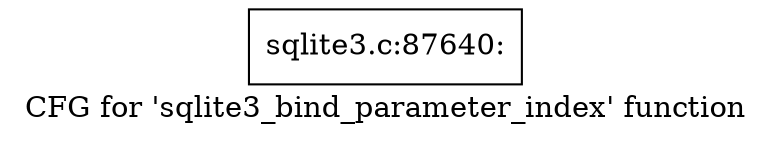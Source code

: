 digraph "CFG for 'sqlite3_bind_parameter_index' function" {
	label="CFG for 'sqlite3_bind_parameter_index' function";

	Node0x55c0f55efd80 [shape=record,label="{sqlite3.c:87640:}"];
}
